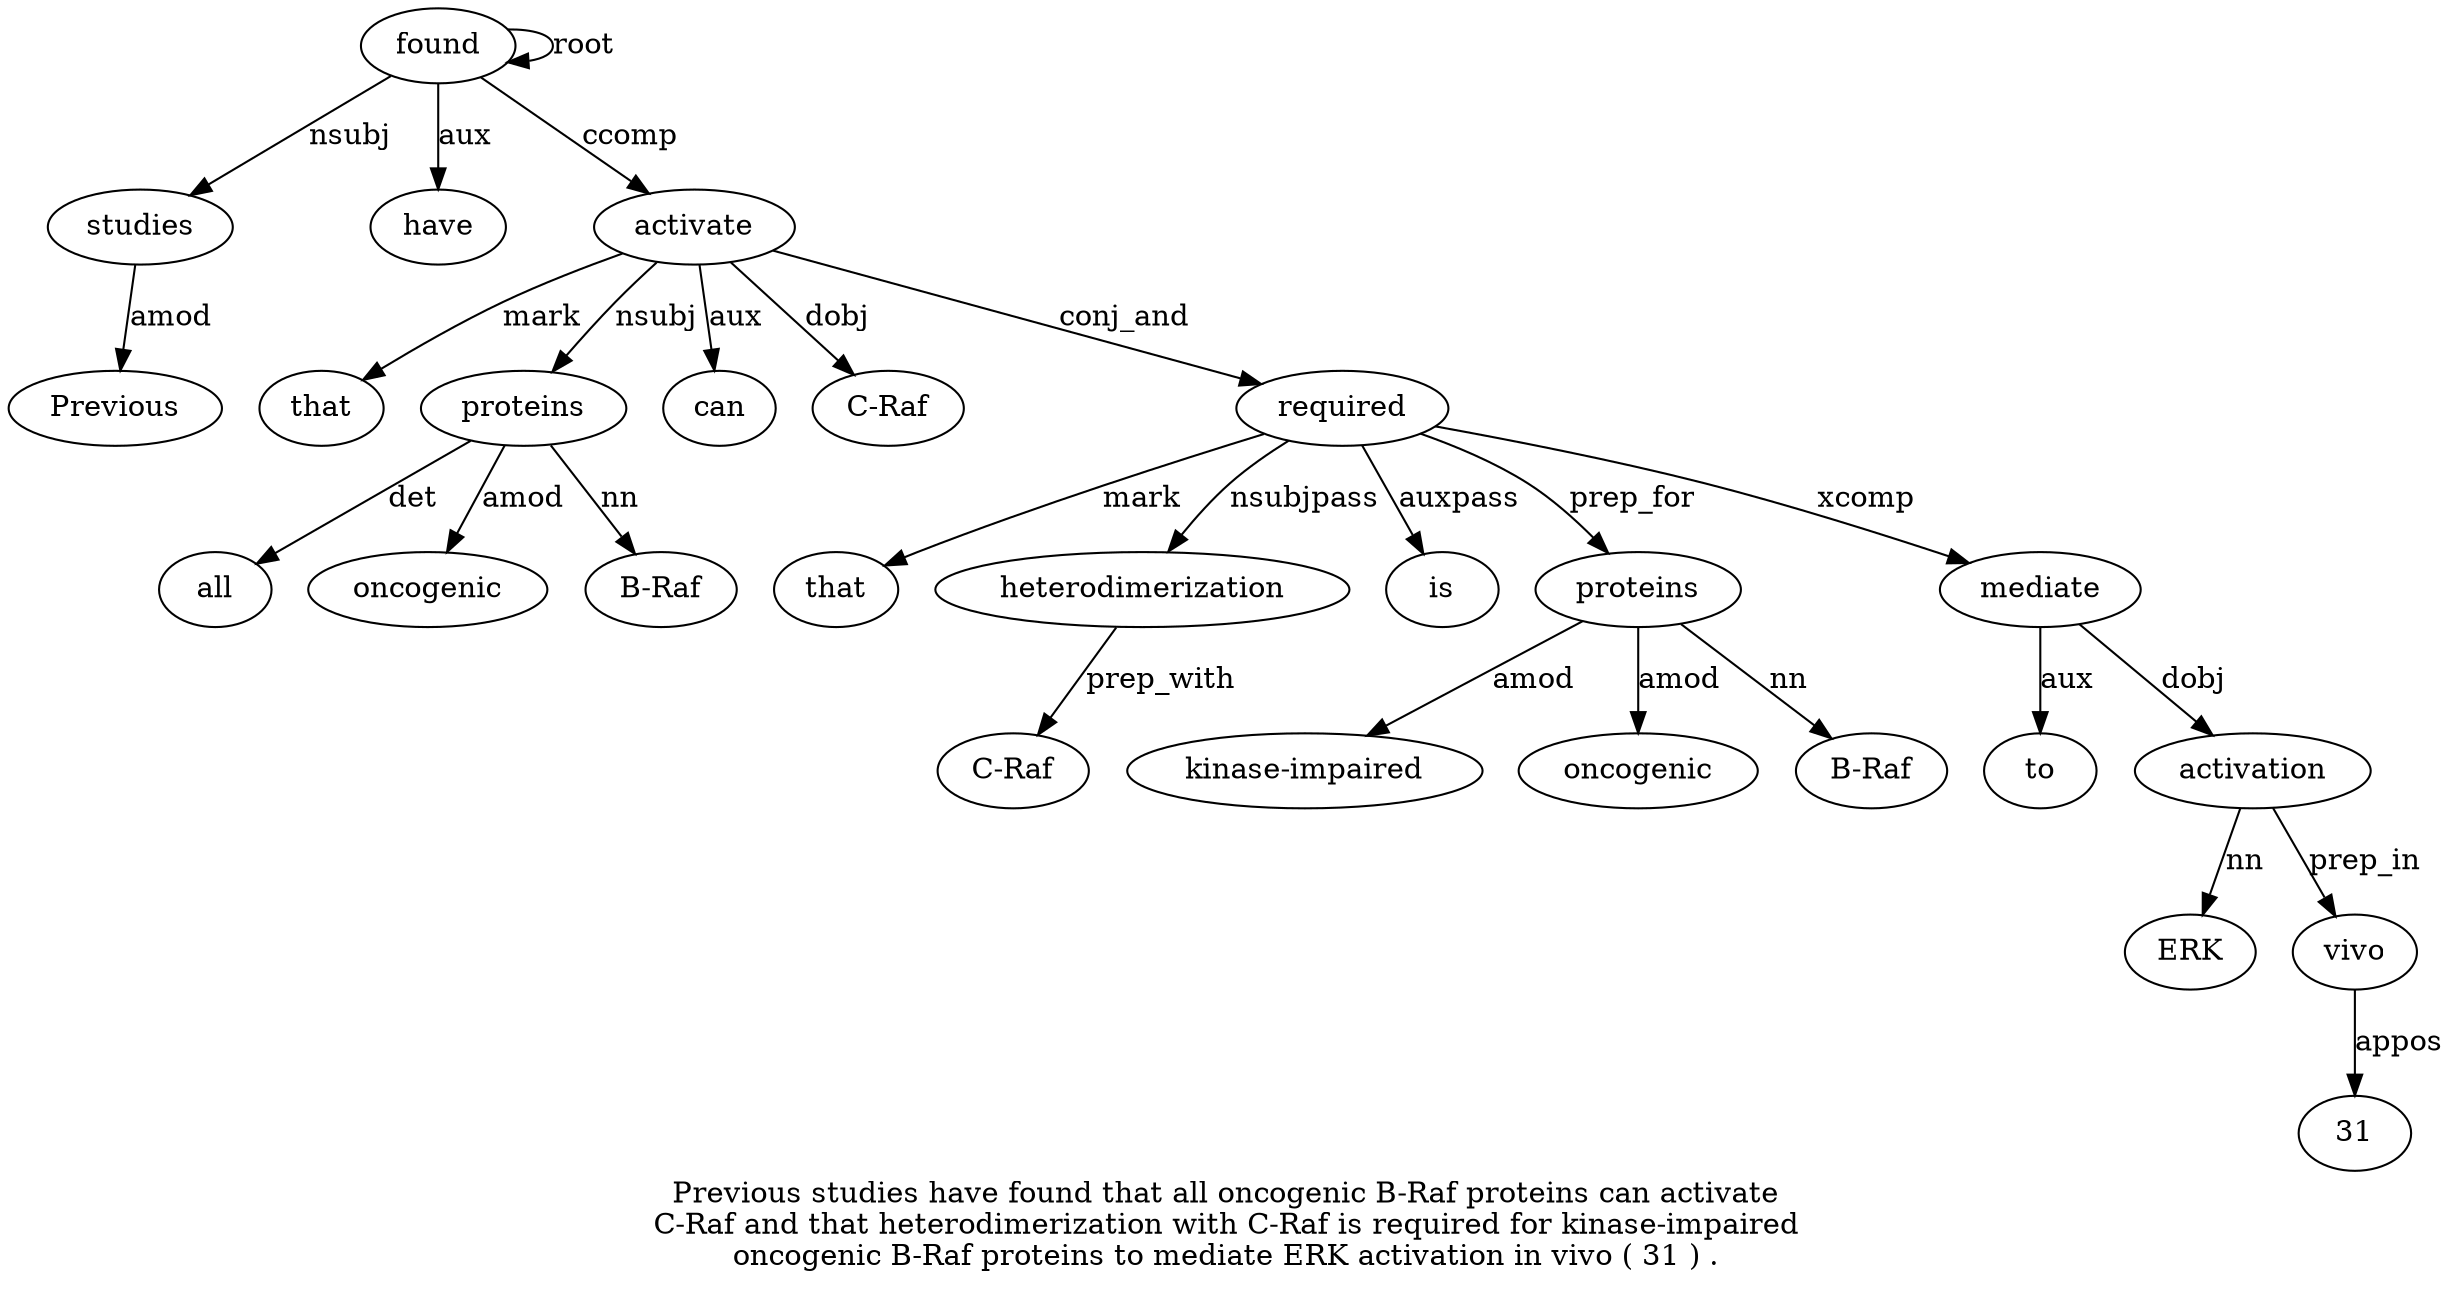 digraph "Previous studies have found that all oncogenic B-Raf proteins can activate C-Raf and that heterodimerization with C-Raf is required for kinase-impaired oncogenic B-Raf proteins to mediate ERK activation in vivo ( 31 ) ." {
label="Previous studies have found that all oncogenic B-Raf proteins can activate
C-Raf and that heterodimerization with C-Raf is required for kinase-impaired
oncogenic B-Raf proteins to mediate ERK activation in vivo ( 31 ) .";
studies2 [style=filled, fillcolor=white, label=studies];
Previous1 [style=filled, fillcolor=white, label=Previous];
studies2 -> Previous1  [label=amod];
found4 [style=filled, fillcolor=white, label=found];
found4 -> studies2  [label=nsubj];
have3 [style=filled, fillcolor=white, label=have];
found4 -> have3  [label=aux];
found4 -> found4  [label=root];
activate11 [style=filled, fillcolor=white, label=activate];
that5 [style=filled, fillcolor=white, label=that];
activate11 -> that5  [label=mark];
proteins9 [style=filled, fillcolor=white, label=proteins];
all6 [style=filled, fillcolor=white, label=all];
proteins9 -> all6  [label=det];
oncogenic7 [style=filled, fillcolor=white, label=oncogenic];
proteins9 -> oncogenic7  [label=amod];
"B-Raf8" [style=filled, fillcolor=white, label="B-Raf"];
proteins9 -> "B-Raf8"  [label=nn];
activate11 -> proteins9  [label=nsubj];
can10 [style=filled, fillcolor=white, label=can];
activate11 -> can10  [label=aux];
found4 -> activate11  [label=ccomp];
"C-Raf12" [style=filled, fillcolor=white, label="C-Raf"];
activate11 -> "C-Raf12"  [label=dobj];
required19 [style=filled, fillcolor=white, label=required];
that14 [style=filled, fillcolor=white, label=that];
required19 -> that14  [label=mark];
heterodimerization15 [style=filled, fillcolor=white, label=heterodimerization];
required19 -> heterodimerization15  [label=nsubjpass];
"C-Raf17" [style=filled, fillcolor=white, label="C-Raf"];
heterodimerization15 -> "C-Raf17"  [label=prep_with];
is18 [style=filled, fillcolor=white, label=is];
required19 -> is18  [label=auxpass];
activate11 -> required19  [label=conj_and];
proteins24 [style=filled, fillcolor=white, label=proteins];
"kinase-impaired21" [style=filled, fillcolor=white, label="kinase-impaired"];
proteins24 -> "kinase-impaired21"  [label=amod];
oncogenic22 [style=filled, fillcolor=white, label=oncogenic];
proteins24 -> oncogenic22  [label=amod];
"B-Raf23" [style=filled, fillcolor=white, label="B-Raf"];
proteins24 -> "B-Raf23"  [label=nn];
required19 -> proteins24  [label=prep_for];
mediate26 [style=filled, fillcolor=white, label=mediate];
to25 [style=filled, fillcolor=white, label=to];
mediate26 -> to25  [label=aux];
required19 -> mediate26  [label=xcomp];
activation28 [style=filled, fillcolor=white, label=activation];
ERK27 [style=filled, fillcolor=white, label=ERK];
activation28 -> ERK27  [label=nn];
mediate26 -> activation28  [label=dobj];
vivo30 [style=filled, fillcolor=white, label=vivo];
activation28 -> vivo30  [label=prep_in];
3132 [style=filled, fillcolor=white, label=31];
vivo30 -> 3132  [label=appos];
}
